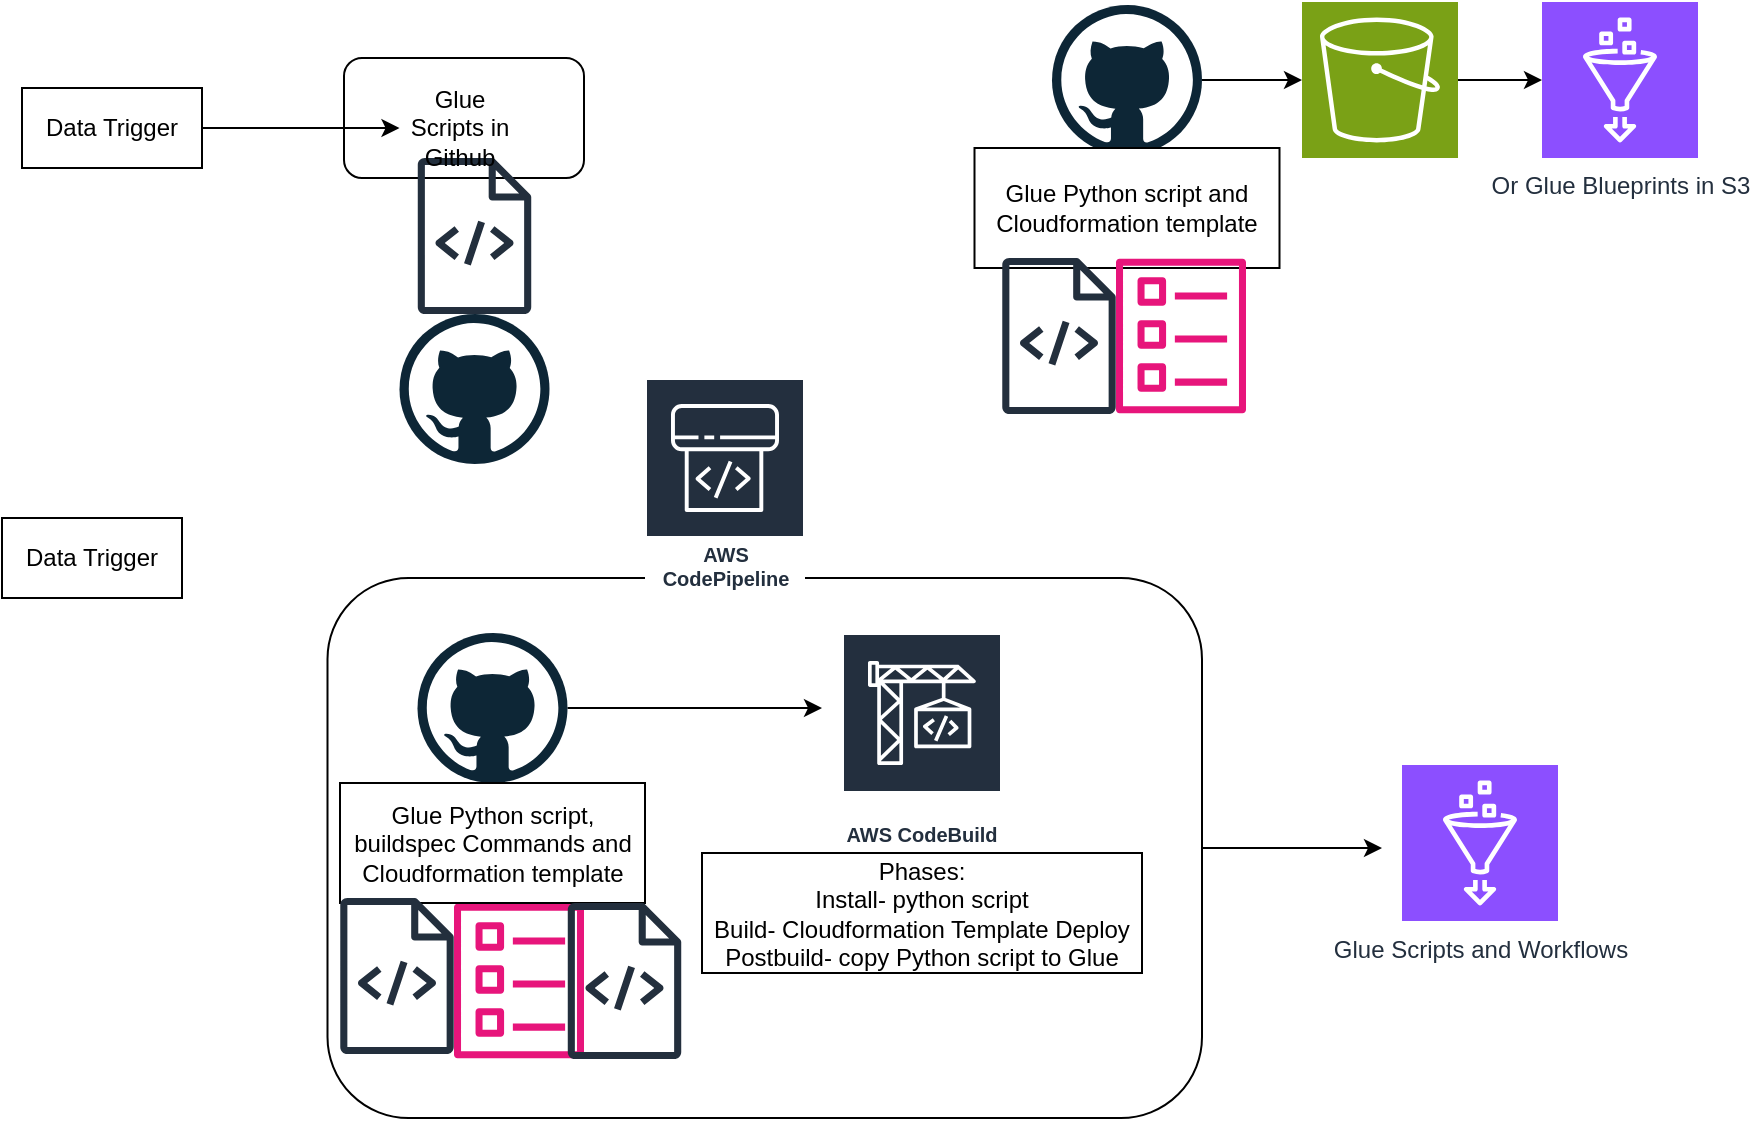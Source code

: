 <mxfile version="24.0.0" type="github">
  <diagram name="Page-1" id="hjqz-s7agjdwuwA-WYH3">
    <mxGraphModel dx="2222" dy="1846" grid="1" gridSize="10" guides="1" tooltips="1" connect="1" arrows="1" fold="1" page="1" pageScale="1" pageWidth="850" pageHeight="1100" math="0" shadow="0">
      <root>
        <mxCell id="0" />
        <mxCell id="1" parent="0" />
        <mxCell id="yojlliRYT3ahLuMwwNW5-14" value="" style="rounded=1;whiteSpace=wrap;html=1;" vertex="1" parent="1">
          <mxGeometry x="51" y="-80" width="120" height="60" as="geometry" />
        </mxCell>
        <mxCell id="yojlliRYT3ahLuMwwNW5-18" style="edgeStyle=orthogonalEdgeStyle;rounded=0;orthogonalLoop=1;jettySize=auto;html=1;" edge="1" parent="1" source="yojlliRYT3ahLuMwwNW5-10">
          <mxGeometry relative="1" as="geometry">
            <mxPoint x="570" y="315" as="targetPoint" />
          </mxGeometry>
        </mxCell>
        <mxCell id="yojlliRYT3ahLuMwwNW5-10" value="" style="rounded=1;whiteSpace=wrap;html=1;" vertex="1" parent="1">
          <mxGeometry x="42.75" y="180" width="437.25" height="270" as="geometry" />
        </mxCell>
        <mxCell id="yojlliRYT3ahLuMwwNW5-1" value="AWS CodeBuild" style="sketch=0;outlineConnect=0;fontColor=#232F3E;gradientColor=none;strokeColor=#ffffff;fillColor=#232F3E;dashed=0;verticalLabelPosition=middle;verticalAlign=bottom;align=center;html=1;whiteSpace=wrap;fontSize=10;fontStyle=1;spacing=3;shape=mxgraph.aws4.productIcon;prIcon=mxgraph.aws4.codebuild;" vertex="1" parent="1">
          <mxGeometry x="300" y="207.5" width="80" height="110" as="geometry" />
        </mxCell>
        <mxCell id="yojlliRYT3ahLuMwwNW5-2" value="" style="sketch=0;outlineConnect=0;fontColor=#232F3E;gradientColor=none;fillColor=#E7157B;strokeColor=none;dashed=0;verticalLabelPosition=bottom;verticalAlign=top;align=center;html=1;fontSize=12;fontStyle=0;aspect=fixed;pointerEvents=1;shape=mxgraph.aws4.template;" vertex="1" parent="1">
          <mxGeometry x="106" y="342.5" width="65" height="78" as="geometry" />
        </mxCell>
        <mxCell id="yojlliRYT3ahLuMwwNW5-9" style="edgeStyle=orthogonalEdgeStyle;rounded=0;orthogonalLoop=1;jettySize=auto;html=1;" edge="1" parent="1" source="yojlliRYT3ahLuMwwNW5-3">
          <mxGeometry relative="1" as="geometry">
            <mxPoint x="290" y="245" as="targetPoint" />
          </mxGeometry>
        </mxCell>
        <mxCell id="yojlliRYT3ahLuMwwNW5-3" value="" style="dashed=0;outlineConnect=0;html=1;align=center;labelPosition=center;verticalLabelPosition=bottom;verticalAlign=top;shape=mxgraph.weblogos.github" vertex="1" parent="1">
          <mxGeometry x="87.75" y="207.5" width="75" height="75" as="geometry" />
        </mxCell>
        <mxCell id="yojlliRYT3ahLuMwwNW5-4" value="Glue Python script, buildspec Commands and Cloudformation template" style="rounded=0;whiteSpace=wrap;html=1;" vertex="1" parent="1">
          <mxGeometry x="49" y="282.5" width="152.5" height="60" as="geometry" />
        </mxCell>
        <mxCell id="yojlliRYT3ahLuMwwNW5-5" value="&lt;div&gt;Phases:&lt;/div&gt;&lt;div&gt;Install- python script&lt;/div&gt;&lt;div&gt;Build- Cloudformation Template Deploy&lt;br&gt;&lt;/div&gt;&lt;div&gt;Postbuild- copy Python script to Glue&lt;br&gt;&lt;/div&gt;" style="rounded=0;whiteSpace=wrap;html=1;" vertex="1" parent="1">
          <mxGeometry x="230" y="317.5" width="220" height="60" as="geometry" />
        </mxCell>
        <mxCell id="yojlliRYT3ahLuMwwNW5-6" value="" style="sketch=0;outlineConnect=0;fontColor=#232F3E;gradientColor=none;fillColor=#232F3D;strokeColor=none;dashed=0;verticalLabelPosition=bottom;verticalAlign=top;align=center;html=1;fontSize=12;fontStyle=0;aspect=fixed;pointerEvents=1;shape=mxgraph.aws4.source_code;" vertex="1" parent="1">
          <mxGeometry x="49" y="340" width="57" height="78" as="geometry" />
        </mxCell>
        <mxCell id="yojlliRYT3ahLuMwwNW5-8" value="AWS CodePipeline" style="sketch=0;outlineConnect=0;fontColor=#232F3E;gradientColor=none;strokeColor=#ffffff;fillColor=#232F3E;dashed=0;verticalLabelPosition=middle;verticalAlign=bottom;align=center;html=1;whiteSpace=wrap;fontSize=10;fontStyle=1;spacing=3;shape=mxgraph.aws4.productIcon;prIcon=mxgraph.aws4.codepipeline;" vertex="1" parent="1">
          <mxGeometry x="201.5" y="80" width="80" height="110" as="geometry" />
        </mxCell>
        <mxCell id="yojlliRYT3ahLuMwwNW5-11" value="" style="dashed=0;outlineConnect=0;html=1;align=center;labelPosition=center;verticalLabelPosition=bottom;verticalAlign=top;shape=mxgraph.weblogos.github" vertex="1" parent="1">
          <mxGeometry x="78.75" y="48" width="75" height="75" as="geometry" />
        </mxCell>
        <mxCell id="yojlliRYT3ahLuMwwNW5-12" value="" style="sketch=0;outlineConnect=0;fontColor=#232F3E;gradientColor=none;fillColor=#232F3D;strokeColor=none;dashed=0;verticalLabelPosition=bottom;verticalAlign=top;align=center;html=1;fontSize=12;fontStyle=0;aspect=fixed;pointerEvents=1;shape=mxgraph.aws4.source_code;" vertex="1" parent="1">
          <mxGeometry x="87.75" y="-30" width="57" height="78" as="geometry" />
        </mxCell>
        <mxCell id="yojlliRYT3ahLuMwwNW5-13" value="Glue Scripts in Github" style="text;html=1;align=center;verticalAlign=middle;whiteSpace=wrap;rounded=0;" vertex="1" parent="1">
          <mxGeometry x="78.75" y="-60" width="60" height="30" as="geometry" />
        </mxCell>
        <mxCell id="yojlliRYT3ahLuMwwNW5-17" value="Glue Scripts and Workflows" style="sketch=0;points=[[0,0,0],[0.25,0,0],[0.5,0,0],[0.75,0,0],[1,0,0],[0,1,0],[0.25,1,0],[0.5,1,0],[0.75,1,0],[1,1,0],[0,0.25,0],[0,0.5,0],[0,0.75,0],[1,0.25,0],[1,0.5,0],[1,0.75,0]];outlineConnect=0;fontColor=#232F3E;fillColor=#8C4FFF;strokeColor=#ffffff;dashed=0;verticalLabelPosition=bottom;verticalAlign=top;align=center;html=1;fontSize=12;fontStyle=0;aspect=fixed;shape=mxgraph.aws4.resourceIcon;resIcon=mxgraph.aws4.glue;" vertex="1" parent="1">
          <mxGeometry x="580" y="273.5" width="78" height="78" as="geometry" />
        </mxCell>
        <mxCell id="yojlliRYT3ahLuMwwNW5-19" value="Or Glue Blueprints in S3" style="sketch=0;points=[[0,0,0],[0.25,0,0],[0.5,0,0],[0.75,0,0],[1,0,0],[0,1,0],[0.25,1,0],[0.5,1,0],[0.75,1,0],[1,1,0],[0,0.25,0],[0,0.5,0],[0,0.75,0],[1,0.25,0],[1,0.5,0],[1,0.75,0]];outlineConnect=0;fontColor=#232F3E;fillColor=#8C4FFF;strokeColor=#ffffff;dashed=0;verticalLabelPosition=bottom;verticalAlign=top;align=center;html=1;fontSize=12;fontStyle=0;aspect=fixed;shape=mxgraph.aws4.resourceIcon;resIcon=mxgraph.aws4.glue;" vertex="1" parent="1">
          <mxGeometry x="650" y="-108" width="78" height="78" as="geometry" />
        </mxCell>
        <mxCell id="yojlliRYT3ahLuMwwNW5-26" value="" style="edgeStyle=orthogonalEdgeStyle;rounded=0;orthogonalLoop=1;jettySize=auto;html=1;" edge="1" parent="1" source="yojlliRYT3ahLuMwwNW5-20" target="yojlliRYT3ahLuMwwNW5-25">
          <mxGeometry relative="1" as="geometry" />
        </mxCell>
        <mxCell id="yojlliRYT3ahLuMwwNW5-20" value="" style="dashed=0;outlineConnect=0;html=1;align=center;labelPosition=center;verticalLabelPosition=bottom;verticalAlign=top;shape=mxgraph.weblogos.github" vertex="1" parent="1">
          <mxGeometry x="405" y="-106.5" width="75" height="75" as="geometry" />
        </mxCell>
        <mxCell id="yojlliRYT3ahLuMwwNW5-21" value="Glue Python script and Cloudformation template" style="rounded=0;whiteSpace=wrap;html=1;" vertex="1" parent="1">
          <mxGeometry x="366.25" y="-35" width="152.5" height="60" as="geometry" />
        </mxCell>
        <mxCell id="yojlliRYT3ahLuMwwNW5-22" value="" style="sketch=0;outlineConnect=0;fontColor=#232F3E;gradientColor=none;fillColor=#232F3D;strokeColor=none;dashed=0;verticalLabelPosition=bottom;verticalAlign=top;align=center;html=1;fontSize=12;fontStyle=0;aspect=fixed;pointerEvents=1;shape=mxgraph.aws4.source_code;" vertex="1" parent="1">
          <mxGeometry x="380" y="20" width="57" height="78" as="geometry" />
        </mxCell>
        <mxCell id="yojlliRYT3ahLuMwwNW5-23" value="" style="sketch=0;outlineConnect=0;fontColor=#232F3E;gradientColor=none;fillColor=#E7157B;strokeColor=none;dashed=0;verticalLabelPosition=bottom;verticalAlign=top;align=center;html=1;fontSize=12;fontStyle=0;aspect=fixed;pointerEvents=1;shape=mxgraph.aws4.template;" vertex="1" parent="1">
          <mxGeometry x="437" y="20" width="65" height="78" as="geometry" />
        </mxCell>
        <mxCell id="yojlliRYT3ahLuMwwNW5-24" value="" style="sketch=0;outlineConnect=0;fontColor=#232F3E;gradientColor=none;fillColor=#232F3D;strokeColor=none;dashed=0;verticalLabelPosition=bottom;verticalAlign=top;align=center;html=1;fontSize=12;fontStyle=0;aspect=fixed;pointerEvents=1;shape=mxgraph.aws4.source_code;" vertex="1" parent="1">
          <mxGeometry x="162.75" y="342.5" width="57" height="78" as="geometry" />
        </mxCell>
        <mxCell id="yojlliRYT3ahLuMwwNW5-27" value="" style="edgeStyle=orthogonalEdgeStyle;rounded=0;orthogonalLoop=1;jettySize=auto;html=1;" edge="1" parent="1" source="yojlliRYT3ahLuMwwNW5-25" target="yojlliRYT3ahLuMwwNW5-19">
          <mxGeometry relative="1" as="geometry" />
        </mxCell>
        <mxCell id="yojlliRYT3ahLuMwwNW5-25" value="" style="sketch=0;points=[[0,0,0],[0.25,0,0],[0.5,0,0],[0.75,0,0],[1,0,0],[0,1,0],[0.25,1,0],[0.5,1,0],[0.75,1,0],[1,1,0],[0,0.25,0],[0,0.5,0],[0,0.75,0],[1,0.25,0],[1,0.5,0],[1,0.75,0]];outlineConnect=0;fontColor=#232F3E;fillColor=#7AA116;strokeColor=#ffffff;dashed=0;verticalLabelPosition=bottom;verticalAlign=top;align=center;html=1;fontSize=12;fontStyle=0;aspect=fixed;shape=mxgraph.aws4.resourceIcon;resIcon=mxgraph.aws4.s3;" vertex="1" parent="1">
          <mxGeometry x="530" y="-108" width="78" height="78" as="geometry" />
        </mxCell>
        <mxCell id="yojlliRYT3ahLuMwwNW5-29" value="" style="edgeStyle=orthogonalEdgeStyle;rounded=0;orthogonalLoop=1;jettySize=auto;html=1;" edge="1" parent="1" source="yojlliRYT3ahLuMwwNW5-28" target="yojlliRYT3ahLuMwwNW5-13">
          <mxGeometry relative="1" as="geometry" />
        </mxCell>
        <mxCell id="yojlliRYT3ahLuMwwNW5-28" value="Data Trigger" style="rounded=0;whiteSpace=wrap;html=1;" vertex="1" parent="1">
          <mxGeometry x="-110" y="-65" width="90" height="40" as="geometry" />
        </mxCell>
        <mxCell id="yojlliRYT3ahLuMwwNW5-30" value="Data Trigger" style="rounded=0;whiteSpace=wrap;html=1;" vertex="1" parent="1">
          <mxGeometry x="-120" y="150" width="90" height="40" as="geometry" />
        </mxCell>
      </root>
    </mxGraphModel>
  </diagram>
</mxfile>
